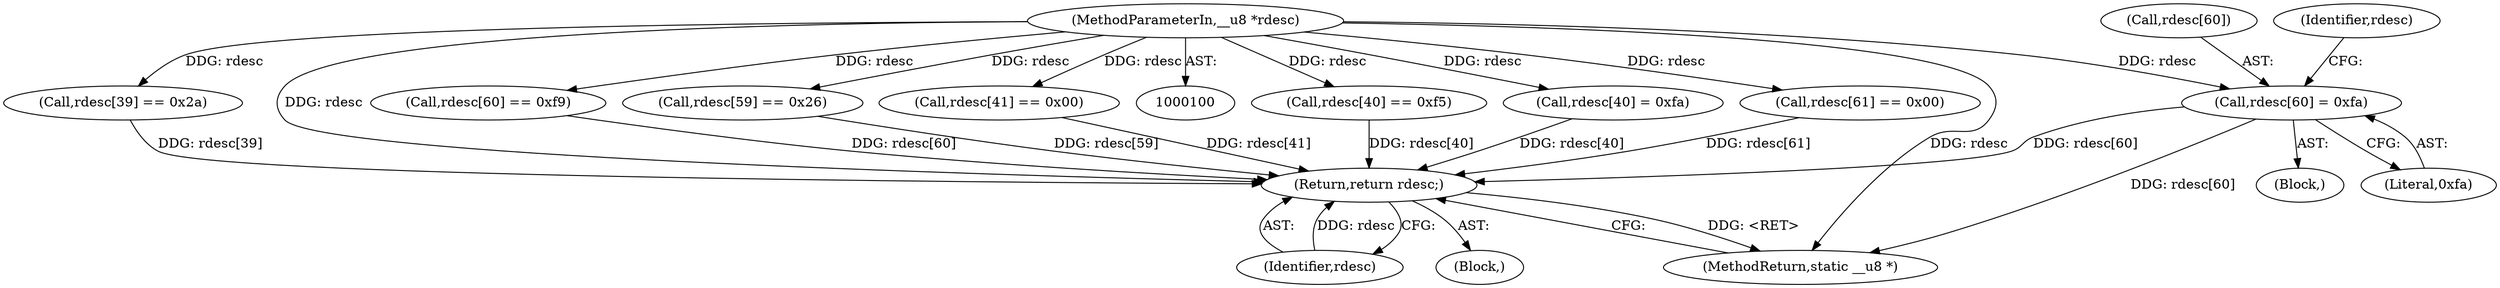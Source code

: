 digraph "0_linux_4ab25786c87eb20857bbb715c3ae34ec8fd6a214_3@array" {
"1000150" [label="(Call,rdesc[60] = 0xfa)"];
"1000102" [label="(MethodParameterIn,__u8 *rdesc)"];
"1000160" [label="(Return,return rdesc;)"];
"1000146" [label="(Block,)"];
"1000154" [label="(Literal,0xfa)"];
"1000124" [label="(Call,rdesc[41] == 0x00)"];
"1000157" [label="(Identifier,rdesc)"];
"1000118" [label="(Call,rdesc[40] == 0xf5)"];
"1000155" [label="(Call,rdesc[40] = 0xfa)"];
"1000104" [label="(Block,)"];
"1000141" [label="(Call,rdesc[61] == 0x00)"];
"1000162" [label="(MethodReturn,static __u8 *)"];
"1000112" [label="(Call,rdesc[39] == 0x2a)"];
"1000150" [label="(Call,rdesc[60] = 0xfa)"];
"1000161" [label="(Identifier,rdesc)"];
"1000151" [label="(Call,rdesc[60])"];
"1000102" [label="(MethodParameterIn,__u8 *rdesc)"];
"1000136" [label="(Call,rdesc[60] == 0xf9)"];
"1000160" [label="(Return,return rdesc;)"];
"1000130" [label="(Call,rdesc[59] == 0x26)"];
"1000150" -> "1000146"  [label="AST: "];
"1000150" -> "1000154"  [label="CFG: "];
"1000151" -> "1000150"  [label="AST: "];
"1000154" -> "1000150"  [label="AST: "];
"1000157" -> "1000150"  [label="CFG: "];
"1000150" -> "1000162"  [label="DDG: rdesc[60]"];
"1000102" -> "1000150"  [label="DDG: rdesc"];
"1000150" -> "1000160"  [label="DDG: rdesc[60]"];
"1000102" -> "1000100"  [label="AST: "];
"1000102" -> "1000162"  [label="DDG: rdesc"];
"1000102" -> "1000112"  [label="DDG: rdesc"];
"1000102" -> "1000118"  [label="DDG: rdesc"];
"1000102" -> "1000124"  [label="DDG: rdesc"];
"1000102" -> "1000130"  [label="DDG: rdesc"];
"1000102" -> "1000136"  [label="DDG: rdesc"];
"1000102" -> "1000141"  [label="DDG: rdesc"];
"1000102" -> "1000155"  [label="DDG: rdesc"];
"1000102" -> "1000160"  [label="DDG: rdesc"];
"1000160" -> "1000104"  [label="AST: "];
"1000160" -> "1000161"  [label="CFG: "];
"1000161" -> "1000160"  [label="AST: "];
"1000162" -> "1000160"  [label="CFG: "];
"1000160" -> "1000162"  [label="DDG: <RET>"];
"1000161" -> "1000160"  [label="DDG: rdesc"];
"1000141" -> "1000160"  [label="DDG: rdesc[61]"];
"1000124" -> "1000160"  [label="DDG: rdesc[41]"];
"1000112" -> "1000160"  [label="DDG: rdesc[39]"];
"1000155" -> "1000160"  [label="DDG: rdesc[40]"];
"1000118" -> "1000160"  [label="DDG: rdesc[40]"];
"1000136" -> "1000160"  [label="DDG: rdesc[60]"];
"1000130" -> "1000160"  [label="DDG: rdesc[59]"];
}
